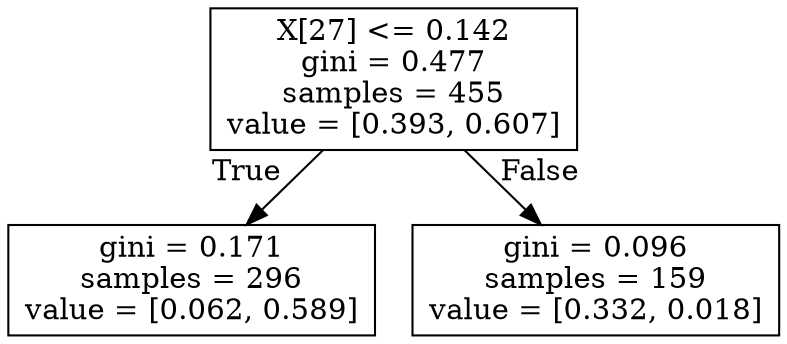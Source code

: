 digraph Tree {
node [shape=box] ;
0 [label="X[27] <= 0.142\ngini = 0.477\nsamples = 455\nvalue = [0.393, 0.607]"] ;
1 [label="gini = 0.171\nsamples = 296\nvalue = [0.062, 0.589]"] ;
0 -> 1 [labeldistance=2.5, labelangle=45, headlabel="True"] ;
2 [label="gini = 0.096\nsamples = 159\nvalue = [0.332, 0.018]"] ;
0 -> 2 [labeldistance=2.5, labelangle=-45, headlabel="False"] ;
}